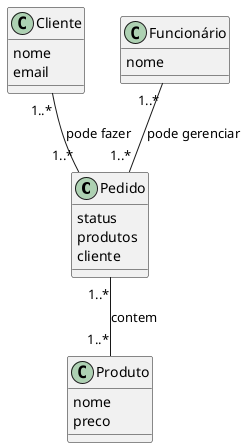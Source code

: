 @startuml dominio

class "Pedido" {
  status
  produtos
  cliente
}

class "Produto" {
  nome
  preco
}

class "Cliente" {
  nome
  email
}

class "Funcionário" {
  nome
}

Cliente "1..*" -- "1..*" Pedido: pode fazer
Pedido "1..*" -- "1..*" Produto: contem
Funcionário "1..*" -- "1..*" Pedido : pode gerenciar

@enduml